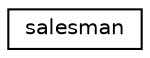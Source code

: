digraph "Graphical Class Hierarchy"
{
  edge [fontname="Helvetica",fontsize="10",labelfontname="Helvetica",labelfontsize="10"];
  node [fontname="Helvetica",fontsize="10",shape=record];
  rankdir="LR";
  Node1 [label="salesman",height=0.2,width=0.4,color="black", fillcolor="white", style="filled",URL="$classsalesman.html"];
}
